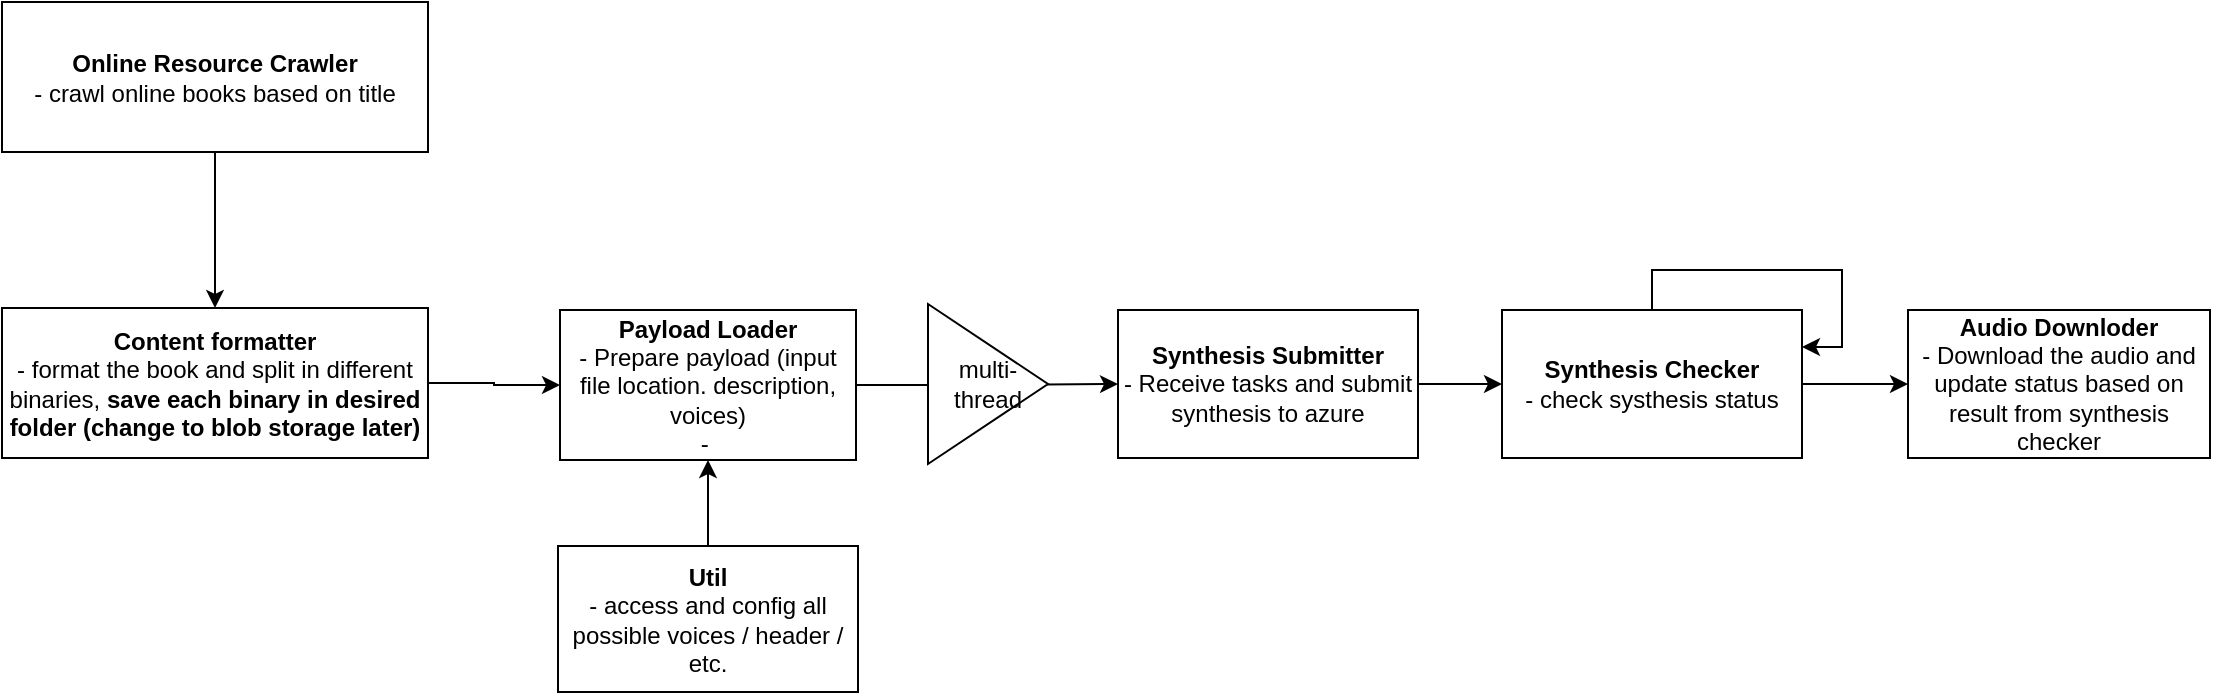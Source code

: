 <mxfile version="17.4.0" type="github"><diagram id="knapoq04LpXmrABC1svb" name="Page-1"><mxGraphModel dx="2048" dy="644" grid="0" gridSize="10" guides="1" tooltips="1" connect="1" arrows="1" fold="1" page="1" pageScale="1" pageWidth="827" pageHeight="1169" math="0" shadow="0"><root><mxCell id="0"/><mxCell id="1" parent="0"/><mxCell id="C6XHbY5xJFfz4OT8T4UM-11" style="edgeStyle=orthogonalEdgeStyle;rounded=0;orthogonalLoop=1;jettySize=auto;html=1;entryX=0.5;entryY=1;entryDx=0;entryDy=0;" edge="1" parent="1" source="C6XHbY5xJFfz4OT8T4UM-1" target="C6XHbY5xJFfz4OT8T4UM-10"><mxGeometry relative="1" as="geometry"/></mxCell><mxCell id="C6XHbY5xJFfz4OT8T4UM-1" value="&lt;b&gt;Util&lt;/b&gt;&lt;br&gt;- access and config all possible voices / header / etc." style="rounded=0;whiteSpace=wrap;html=1;" vertex="1" parent="1"><mxGeometry x="-39" y="465" width="150" height="73" as="geometry"/></mxCell><mxCell id="C6XHbY5xJFfz4OT8T4UM-5" style="edgeStyle=orthogonalEdgeStyle;rounded=0;orthogonalLoop=1;jettySize=auto;html=1;entryX=0;entryY=0.5;entryDx=0;entryDy=0;" edge="1" parent="1" source="C6XHbY5xJFfz4OT8T4UM-2" target="C6XHbY5xJFfz4OT8T4UM-3"><mxGeometry relative="1" as="geometry"/></mxCell><mxCell id="C6XHbY5xJFfz4OT8T4UM-2" value="&lt;b&gt;Synthesis Submitter&lt;br&gt;&lt;/b&gt;- Receive tasks and submit synthesis to azure" style="rounded=0;whiteSpace=wrap;html=1;" vertex="1" parent="1"><mxGeometry x="241" y="347" width="150" height="74" as="geometry"/></mxCell><mxCell id="C6XHbY5xJFfz4OT8T4UM-8" style="edgeStyle=orthogonalEdgeStyle;rounded=0;orthogonalLoop=1;jettySize=auto;html=1;" edge="1" parent="1" source="C6XHbY5xJFfz4OT8T4UM-3" target="C6XHbY5xJFfz4OT8T4UM-4"><mxGeometry relative="1" as="geometry"/></mxCell><mxCell id="C6XHbY5xJFfz4OT8T4UM-3" value="&lt;b&gt;Synthesis Checker&lt;br&gt;&lt;/b&gt;- check systhesis status" style="rounded=0;whiteSpace=wrap;html=1;" vertex="1" parent="1"><mxGeometry x="433" y="347" width="150" height="74" as="geometry"/></mxCell><mxCell id="C6XHbY5xJFfz4OT8T4UM-4" value="&lt;b&gt;Audio Downloder&lt;/b&gt;&lt;br&gt;- Download the audio and update status based on result from synthesis checker" style="rounded=0;whiteSpace=wrap;html=1;" vertex="1" parent="1"><mxGeometry x="636" y="347" width="151" height="74" as="geometry"/></mxCell><mxCell id="C6XHbY5xJFfz4OT8T4UM-12" style="edgeStyle=orthogonalEdgeStyle;rounded=0;orthogonalLoop=1;jettySize=auto;html=1;entryX=0;entryY=0.5;entryDx=0;entryDy=0;" edge="1" parent="1" source="C6XHbY5xJFfz4OT8T4UM-10" target="C6XHbY5xJFfz4OT8T4UM-2"><mxGeometry relative="1" as="geometry"/></mxCell><mxCell id="C6XHbY5xJFfz4OT8T4UM-10" value="&lt;b&gt;Payload Loader&lt;br&gt;&lt;/b&gt;- Prepare payload (input file location. description, voices)&lt;br&gt;-&amp;nbsp;" style="whiteSpace=wrap;html=1;" vertex="1" parent="1"><mxGeometry x="-38" y="347" width="148" height="75" as="geometry"/></mxCell><mxCell id="C6XHbY5xJFfz4OT8T4UM-13" style="edgeStyle=orthogonalEdgeStyle;rounded=0;orthogonalLoop=1;jettySize=auto;html=1;entryX=1;entryY=0.25;entryDx=0;entryDy=0;" edge="1" parent="1" source="C6XHbY5xJFfz4OT8T4UM-3" target="C6XHbY5xJFfz4OT8T4UM-3"><mxGeometry relative="1" as="geometry"/></mxCell><mxCell id="C6XHbY5xJFfz4OT8T4UM-17" style="edgeStyle=orthogonalEdgeStyle;rounded=0;orthogonalLoop=1;jettySize=auto;html=1;entryX=0.5;entryY=0;entryDx=0;entryDy=0;" edge="1" parent="1" source="C6XHbY5xJFfz4OT8T4UM-14" target="C6XHbY5xJFfz4OT8T4UM-16"><mxGeometry relative="1" as="geometry"/></mxCell><mxCell id="C6XHbY5xJFfz4OT8T4UM-14" value="&lt;b&gt;Online Resource Crawler&lt;br&gt;&lt;/b&gt;- crawl online books based on title" style="whiteSpace=wrap;html=1;" vertex="1" parent="1"><mxGeometry x="-317" y="193" width="213" height="75" as="geometry"/></mxCell><mxCell id="C6XHbY5xJFfz4OT8T4UM-18" style="edgeStyle=orthogonalEdgeStyle;rounded=0;orthogonalLoop=1;jettySize=auto;html=1;" edge="1" parent="1" source="C6XHbY5xJFfz4OT8T4UM-16" target="C6XHbY5xJFfz4OT8T4UM-10"><mxGeometry relative="1" as="geometry"/></mxCell><mxCell id="C6XHbY5xJFfz4OT8T4UM-16" value="&lt;b&gt;Content formatter&lt;br&gt;&lt;/b&gt;- format the book and split in different binaries, &lt;b&gt;save each binary in desired folder (change to blob storage later)&lt;/b&gt;" style="whiteSpace=wrap;html=1;" vertex="1" parent="1"><mxGeometry x="-317" y="346" width="213" height="75" as="geometry"/></mxCell><mxCell id="C6XHbY5xJFfz4OT8T4UM-19" value="multi-thread" style="triangle;whiteSpace=wrap;html=1;" vertex="1" parent="1"><mxGeometry x="146" y="344" width="60" height="80" as="geometry"/></mxCell></root></mxGraphModel></diagram></mxfile>
